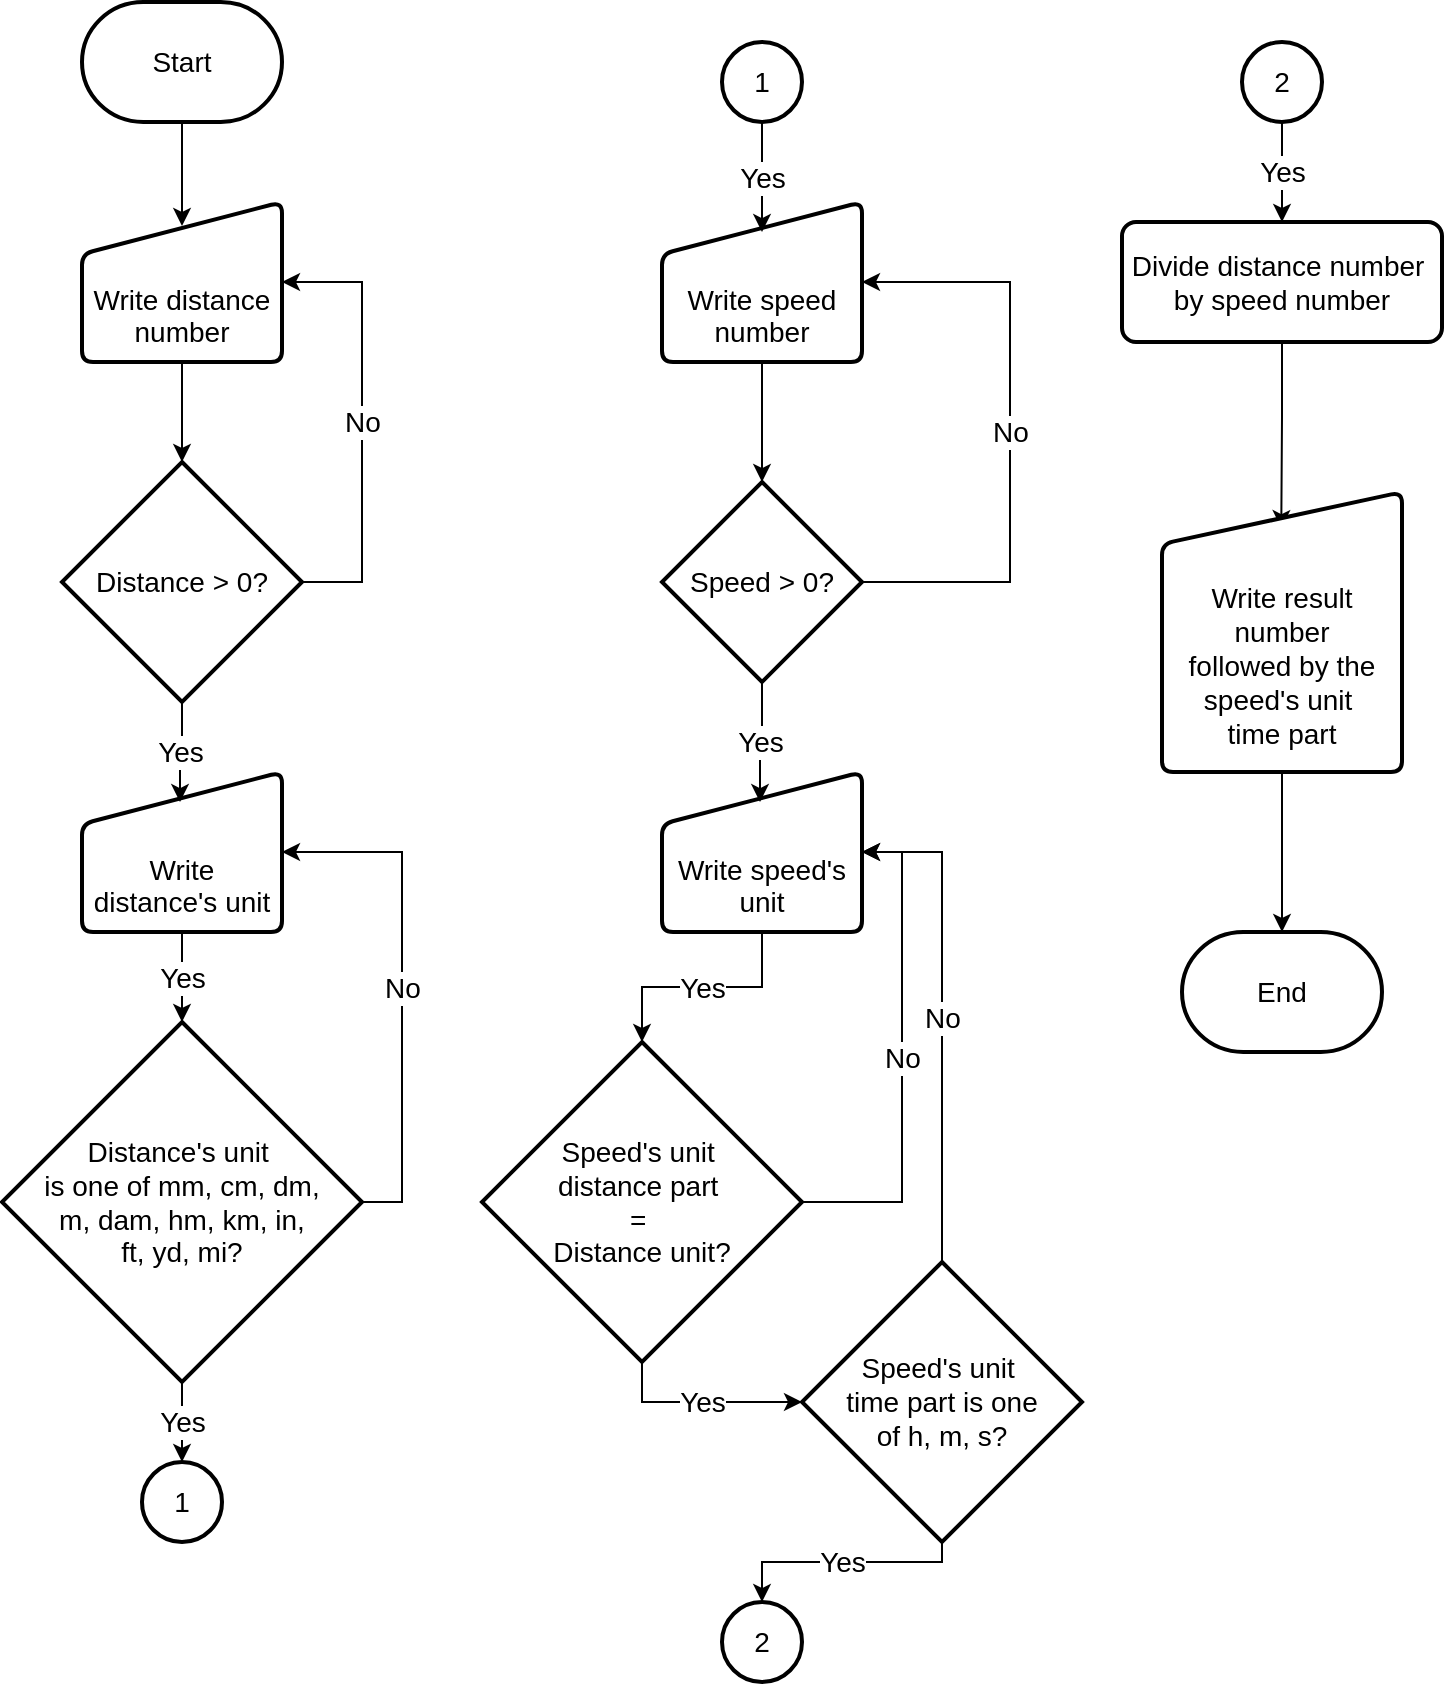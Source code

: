<mxfile version="24.8.4">
  <diagram name="Página-1" id="55ItQyAqCMN41FfydaCx">
    <mxGraphModel dx="441" dy="877" grid="1" gridSize="10" guides="1" tooltips="1" connect="1" arrows="1" fold="1" page="1" pageScale="1" pageWidth="827" pageHeight="1169" math="0" shadow="0">
      <root>
        <mxCell id="0" />
        <mxCell id="1" parent="0" />
        <mxCell id="TQz6KtkameOzr9aK55Y5-1" value="Start" style="strokeWidth=2;html=1;shape=mxgraph.flowchart.terminator;whiteSpace=wrap;fontSize=14;" vertex="1" parent="1">
          <mxGeometry x="60" y="120" width="100" height="60" as="geometry" />
        </mxCell>
        <mxCell id="TQz6KtkameOzr9aK55Y5-4" value="No" style="edgeStyle=orthogonalEdgeStyle;rounded=0;orthogonalLoop=1;jettySize=auto;html=1;exitX=1;exitY=0.5;exitDx=0;exitDy=0;exitPerimeter=0;entryX=1;entryY=0.5;entryDx=0;entryDy=0;fontSize=14;" edge="1" parent="1" source="TQz6KtkameOzr9aK55Y5-2" target="TQz6KtkameOzr9aK55Y5-3">
          <mxGeometry relative="1" as="geometry">
            <mxPoint x="250" y="270" as="targetPoint" />
            <Array as="points">
              <mxPoint x="200" y="410" />
              <mxPoint x="200" y="260" />
            </Array>
          </mxGeometry>
        </mxCell>
        <mxCell id="TQz6KtkameOzr9aK55Y5-2" value="Distance &amp;gt; 0?" style="strokeWidth=2;html=1;shape=mxgraph.flowchart.decision;whiteSpace=wrap;fontSize=14;" vertex="1" parent="1">
          <mxGeometry x="50" y="350" width="120" height="120" as="geometry" />
        </mxCell>
        <mxCell id="TQz6KtkameOzr9aK55Y5-3" value="&lt;div style=&quot;font-size: 14px;&quot;&gt;&lt;span style=&quot;background-color: initial; font-size: 14px;&quot;&gt;&lt;br style=&quot;font-size: 14px;&quot;&gt;&lt;/span&gt;&lt;/div&gt;&lt;div style=&quot;font-size: 14px;&quot;&gt;&lt;span style=&quot;background-color: initial; font-size: 14px;&quot;&gt;&lt;br style=&quot;font-size: 14px;&quot;&gt;&lt;/span&gt;&lt;/div&gt;&lt;div style=&quot;font-size: 14px;&quot;&gt;&lt;span style=&quot;background-color: initial; font-size: 14px;&quot;&gt;Write distance number&lt;/span&gt;&lt;/div&gt;" style="html=1;strokeWidth=2;shape=manualInput;whiteSpace=wrap;rounded=1;size=26;arcSize=11;fontSize=14;" vertex="1" parent="1">
          <mxGeometry x="60" y="220" width="100" height="80" as="geometry" />
        </mxCell>
        <mxCell id="TQz6KtkameOzr9aK55Y5-5" style="edgeStyle=orthogonalEdgeStyle;rounded=0;orthogonalLoop=1;jettySize=auto;html=1;entryX=0.5;entryY=0;entryDx=0;entryDy=0;entryPerimeter=0;fontSize=14;" edge="1" parent="1" source="TQz6KtkameOzr9aK55Y5-3" target="TQz6KtkameOzr9aK55Y5-2">
          <mxGeometry relative="1" as="geometry" />
        </mxCell>
        <mxCell id="TQz6KtkameOzr9aK55Y5-6" style="edgeStyle=orthogonalEdgeStyle;rounded=0;orthogonalLoop=1;jettySize=auto;html=1;exitX=0.5;exitY=1;exitDx=0;exitDy=0;exitPerimeter=0;entryX=0.5;entryY=0.15;entryDx=0;entryDy=0;entryPerimeter=0;fontSize=14;" edge="1" parent="1" source="TQz6KtkameOzr9aK55Y5-1" target="TQz6KtkameOzr9aK55Y5-3">
          <mxGeometry relative="1" as="geometry" />
        </mxCell>
        <mxCell id="TQz6KtkameOzr9aK55Y5-7" value="&lt;div style=&quot;font-size: 14px;&quot;&gt;&lt;span style=&quot;background-color: initial; font-size: 14px;&quot;&gt;&lt;br style=&quot;font-size: 14px;&quot;&gt;&lt;/span&gt;&lt;/div&gt;&lt;div style=&quot;font-size: 14px;&quot;&gt;&lt;span style=&quot;background-color: initial; font-size: 14px;&quot;&gt;&lt;br style=&quot;font-size: 14px;&quot;&gt;&lt;/span&gt;&lt;/div&gt;&lt;div style=&quot;font-size: 14px;&quot;&gt;&lt;span style=&quot;background-color: initial; font-size: 14px;&quot;&gt;Write distance&#39;s unit&lt;/span&gt;&lt;/div&gt;" style="html=1;strokeWidth=2;shape=manualInput;whiteSpace=wrap;rounded=1;size=26;arcSize=11;fontSize=14;" vertex="1" parent="1">
          <mxGeometry x="60" y="505" width="100" height="80" as="geometry" />
        </mxCell>
        <mxCell id="TQz6KtkameOzr9aK55Y5-8" value="Yes" style="edgeStyle=orthogonalEdgeStyle;rounded=0;orthogonalLoop=1;jettySize=auto;html=1;exitX=0.5;exitY=1;exitDx=0;exitDy=0;exitPerimeter=0;entryX=0.49;entryY=0.188;entryDx=0;entryDy=0;entryPerimeter=0;fontSize=14;" edge="1" parent="1" source="TQz6KtkameOzr9aK55Y5-2" target="TQz6KtkameOzr9aK55Y5-7">
          <mxGeometry relative="1" as="geometry" />
        </mxCell>
        <mxCell id="TQz6KtkameOzr9aK55Y5-12" value="No" style="edgeStyle=orthogonalEdgeStyle;rounded=0;orthogonalLoop=1;jettySize=auto;html=1;entryX=1;entryY=0.5;entryDx=0;entryDy=0;exitX=1;exitY=0.5;exitDx=0;exitDy=0;exitPerimeter=0;fontSize=14;" edge="1" parent="1" source="TQz6KtkameOzr9aK55Y5-9" target="TQz6KtkameOzr9aK55Y5-7">
          <mxGeometry relative="1" as="geometry" />
        </mxCell>
        <mxCell id="TQz6KtkameOzr9aK55Y5-23" value="Yes" style="edgeStyle=orthogonalEdgeStyle;rounded=0;orthogonalLoop=1;jettySize=auto;html=1;fontSize=14;" edge="1" parent="1" source="TQz6KtkameOzr9aK55Y5-9" target="TQz6KtkameOzr9aK55Y5-22">
          <mxGeometry relative="1" as="geometry" />
        </mxCell>
        <mxCell id="TQz6KtkameOzr9aK55Y5-9" value="Distance&#39;s unit&amp;nbsp;&lt;div style=&quot;font-size: 14px;&quot;&gt;is one of&amp;nbsp;&lt;span style=&quot;background-color: initial; font-size: 14px;&quot;&gt;mm, cm,&amp;nbsp;&lt;/span&gt;&lt;span style=&quot;background-color: initial; font-size: 14px;&quot;&gt;dm,&lt;/span&gt;&lt;/div&gt;&lt;div style=&quot;font-size: 14px;&quot;&gt;&lt;span style=&quot;background-color: initial; font-size: 14px;&quot;&gt;m, dam, hm, km, in,&lt;/span&gt;&lt;/div&gt;&lt;div style=&quot;font-size: 14px;&quot;&gt;&lt;span style=&quot;background-color: initial; font-size: 14px;&quot;&gt;ft, yd, mi?&lt;/span&gt;&lt;/div&gt;" style="strokeWidth=2;html=1;shape=mxgraph.flowchart.decision;whiteSpace=wrap;fontSize=14;" vertex="1" parent="1">
          <mxGeometry x="20" y="630" width="180" height="180" as="geometry" />
        </mxCell>
        <mxCell id="TQz6KtkameOzr9aK55Y5-11" value="Yes" style="edgeStyle=orthogonalEdgeStyle;rounded=0;orthogonalLoop=1;jettySize=auto;html=1;entryX=0.5;entryY=0;entryDx=0;entryDy=0;entryPerimeter=0;fontSize=14;" edge="1" parent="1" source="TQz6KtkameOzr9aK55Y5-7" target="TQz6KtkameOzr9aK55Y5-9">
          <mxGeometry relative="1" as="geometry" />
        </mxCell>
        <mxCell id="TQz6KtkameOzr9aK55Y5-13" value="No" style="edgeStyle=orthogonalEdgeStyle;rounded=0;orthogonalLoop=1;jettySize=auto;html=1;exitX=1;exitY=0.5;exitDx=0;exitDy=0;exitPerimeter=0;entryX=1;entryY=0.5;entryDx=0;entryDy=0;fontSize=14;" edge="1" parent="1" source="TQz6KtkameOzr9aK55Y5-14" target="TQz6KtkameOzr9aK55Y5-15">
          <mxGeometry relative="1" as="geometry">
            <mxPoint x="574" y="270" as="targetPoint" />
            <Array as="points">
              <mxPoint x="524" y="410" />
              <mxPoint x="524" y="260" />
            </Array>
          </mxGeometry>
        </mxCell>
        <mxCell id="TQz6KtkameOzr9aK55Y5-14" value="Speed &amp;gt; 0?" style="strokeWidth=2;html=1;shape=mxgraph.flowchart.decision;whiteSpace=wrap;fontSize=14;" vertex="1" parent="1">
          <mxGeometry x="350" y="360" width="100" height="100" as="geometry" />
        </mxCell>
        <mxCell id="TQz6KtkameOzr9aK55Y5-15" value="&lt;div style=&quot;font-size: 14px;&quot;&gt;&lt;span style=&quot;background-color: initial; font-size: 14px;&quot;&gt;&lt;br style=&quot;font-size: 14px;&quot;&gt;&lt;/span&gt;&lt;/div&gt;&lt;div style=&quot;font-size: 14px;&quot;&gt;&lt;span style=&quot;background-color: initial; font-size: 14px;&quot;&gt;&lt;br style=&quot;font-size: 14px;&quot;&gt;&lt;/span&gt;&lt;/div&gt;&lt;div style=&quot;font-size: 14px;&quot;&gt;&lt;span style=&quot;background-color: initial; font-size: 14px;&quot;&gt;Write speed number&lt;/span&gt;&lt;/div&gt;" style="html=1;strokeWidth=2;shape=manualInput;whiteSpace=wrap;rounded=1;size=26;arcSize=11;fontSize=14;" vertex="1" parent="1">
          <mxGeometry x="350" y="220" width="100" height="80" as="geometry" />
        </mxCell>
        <mxCell id="TQz6KtkameOzr9aK55Y5-16" style="edgeStyle=orthogonalEdgeStyle;rounded=0;orthogonalLoop=1;jettySize=auto;html=1;entryX=0.5;entryY=0;entryDx=0;entryDy=0;entryPerimeter=0;fontSize=14;" edge="1" parent="1" source="TQz6KtkameOzr9aK55Y5-15" target="TQz6KtkameOzr9aK55Y5-14">
          <mxGeometry relative="1" as="geometry" />
        </mxCell>
        <mxCell id="TQz6KtkameOzr9aK55Y5-17" value="&lt;div style=&quot;font-size: 14px;&quot;&gt;&lt;span style=&quot;background-color: initial; font-size: 14px;&quot;&gt;&lt;br style=&quot;font-size: 14px;&quot;&gt;&lt;/span&gt;&lt;/div&gt;&lt;div style=&quot;font-size: 14px;&quot;&gt;&lt;span style=&quot;background-color: initial; font-size: 14px;&quot;&gt;&lt;br style=&quot;font-size: 14px;&quot;&gt;&lt;/span&gt;&lt;/div&gt;&lt;div style=&quot;font-size: 14px;&quot;&gt;&lt;span style=&quot;background-color: initial; font-size: 14px;&quot;&gt;Write speed&#39;s unit&lt;/span&gt;&lt;/div&gt;" style="html=1;strokeWidth=2;shape=manualInput;whiteSpace=wrap;rounded=1;size=26;arcSize=11;fontSize=14;" vertex="1" parent="1">
          <mxGeometry x="350" y="505" width="100" height="80" as="geometry" />
        </mxCell>
        <mxCell id="TQz6KtkameOzr9aK55Y5-18" value="Yes" style="edgeStyle=orthogonalEdgeStyle;rounded=0;orthogonalLoop=1;jettySize=auto;html=1;exitX=0.5;exitY=1;exitDx=0;exitDy=0;exitPerimeter=0;entryX=0.49;entryY=0.188;entryDx=0;entryDy=0;entryPerimeter=0;fontSize=14;" edge="1" parent="1" source="TQz6KtkameOzr9aK55Y5-14" target="TQz6KtkameOzr9aK55Y5-17">
          <mxGeometry relative="1" as="geometry" />
        </mxCell>
        <mxCell id="TQz6KtkameOzr9aK55Y5-44" value="No" style="edgeStyle=orthogonalEdgeStyle;rounded=0;orthogonalLoop=1;jettySize=auto;html=1;entryX=1;entryY=0.5;entryDx=0;entryDy=0;exitX=1;exitY=0.5;exitDx=0;exitDy=0;exitPerimeter=0;fontSize=14;" edge="1" parent="1" source="TQz6KtkameOzr9aK55Y5-20" target="TQz6KtkameOzr9aK55Y5-17">
          <mxGeometry relative="1" as="geometry" />
        </mxCell>
        <mxCell id="TQz6KtkameOzr9aK55Y5-20" value="Speed&#39;s unit&amp;nbsp;&lt;div style=&quot;font-size: 14px;&quot;&gt;distance&amp;nbsp;&lt;span style=&quot;background-color: initial; font-size: 14px;&quot;&gt;part&amp;nbsp;&lt;/span&gt;&lt;/div&gt;&lt;div style=&quot;font-size: 14px;&quot;&gt;&lt;span style=&quot;background-color: initial; font-size: 14px;&quot;&gt;=&amp;nbsp;&lt;/span&gt;&lt;/div&gt;&lt;div style=&quot;font-size: 14px;&quot;&gt;&lt;span style=&quot;background-color: initial; font-size: 14px;&quot;&gt;Distance unit&lt;/span&gt;&lt;span style=&quot;background-color: initial; font-size: 14px;&quot;&gt;?&lt;/span&gt;&lt;/div&gt;" style="strokeWidth=2;html=1;shape=mxgraph.flowchart.decision;whiteSpace=wrap;fontSize=14;" vertex="1" parent="1">
          <mxGeometry x="260" y="640" width="160" height="160" as="geometry" />
        </mxCell>
        <mxCell id="TQz6KtkameOzr9aK55Y5-22" value="1" style="ellipse;whiteSpace=wrap;html=1;strokeWidth=2;fontSize=14;" vertex="1" parent="1">
          <mxGeometry x="90" y="850" width="40" height="40" as="geometry" />
        </mxCell>
        <mxCell id="TQz6KtkameOzr9aK55Y5-24" value="1" style="ellipse;whiteSpace=wrap;html=1;strokeWidth=2;fontSize=14;" vertex="1" parent="1">
          <mxGeometry x="380" y="140" width="40" height="40" as="geometry" />
        </mxCell>
        <mxCell id="TQz6KtkameOzr9aK55Y5-25" value="Yes" style="edgeStyle=orthogonalEdgeStyle;rounded=0;orthogonalLoop=1;jettySize=auto;html=1;exitX=0.5;exitY=1;exitDx=0;exitDy=0;entryX=0.5;entryY=0.188;entryDx=0;entryDy=0;entryPerimeter=0;fontSize=14;" edge="1" parent="1" source="TQz6KtkameOzr9aK55Y5-24" target="TQz6KtkameOzr9aK55Y5-15">
          <mxGeometry relative="1" as="geometry" />
        </mxCell>
        <mxCell id="TQz6KtkameOzr9aK55Y5-26" value="2" style="ellipse;whiteSpace=wrap;html=1;strokeWidth=2;fontSize=14;" vertex="1" parent="1">
          <mxGeometry x="380" y="920" width="40" height="40" as="geometry" />
        </mxCell>
        <mxCell id="TQz6KtkameOzr9aK55Y5-38" value="Yes" style="edgeStyle=orthogonalEdgeStyle;rounded=0;orthogonalLoop=1;jettySize=auto;html=1;exitX=0.5;exitY=1;exitDx=0;exitDy=0;exitPerimeter=0;entryX=0.5;entryY=0;entryDx=0;entryDy=0;fontSize=14;" edge="1" parent="1" source="TQz6KtkameOzr9aK55Y5-28" target="TQz6KtkameOzr9aK55Y5-26">
          <mxGeometry relative="1" as="geometry">
            <Array as="points">
              <mxPoint x="490" y="900" />
              <mxPoint x="400" y="900" />
            </Array>
          </mxGeometry>
        </mxCell>
        <mxCell id="TQz6KtkameOzr9aK55Y5-39" value="No" style="edgeStyle=orthogonalEdgeStyle;rounded=0;orthogonalLoop=1;jettySize=auto;html=1;exitX=0.5;exitY=0;exitDx=0;exitDy=0;exitPerimeter=0;entryX=1;entryY=0.5;entryDx=0;entryDy=0;fontSize=14;" edge="1" parent="1" source="TQz6KtkameOzr9aK55Y5-28" target="TQz6KtkameOzr9aK55Y5-17">
          <mxGeometry relative="1" as="geometry" />
        </mxCell>
        <mxCell id="TQz6KtkameOzr9aK55Y5-28" value="Speed&#39;s unit&amp;nbsp;&lt;div style=&quot;font-size: 14px;&quot;&gt;time&amp;nbsp;&lt;span style=&quot;background-color: initial; font-size: 14px;&quot;&gt;part&amp;nbsp;&lt;/span&gt;&lt;span style=&quot;background-color: initial; font-size: 14px;&quot;&gt;is one&lt;/span&gt;&lt;/div&gt;&lt;div style=&quot;font-size: 14px;&quot;&gt;&lt;span style=&quot;background-color: initial; font-size: 14px;&quot;&gt;of h, m, s&lt;/span&gt;&lt;span style=&quot;background-color: initial; font-size: 14px;&quot;&gt;?&lt;/span&gt;&lt;/div&gt;" style="strokeWidth=2;html=1;shape=mxgraph.flowchart.decision;whiteSpace=wrap;fontSize=14;" vertex="1" parent="1">
          <mxGeometry x="420" y="750" width="140" height="140" as="geometry" />
        </mxCell>
        <mxCell id="TQz6KtkameOzr9aK55Y5-46" value="Yes" style="edgeStyle=orthogonalEdgeStyle;rounded=0;orthogonalLoop=1;jettySize=auto;html=1;entryX=0.5;entryY=0;entryDx=0;entryDy=0;fontSize=14;" edge="1" parent="1" source="TQz6KtkameOzr9aK55Y5-29" target="TQz6KtkameOzr9aK55Y5-45">
          <mxGeometry relative="1" as="geometry" />
        </mxCell>
        <mxCell id="TQz6KtkameOzr9aK55Y5-29" value="2" style="ellipse;whiteSpace=wrap;html=1;strokeWidth=2;fontSize=14;" vertex="1" parent="1">
          <mxGeometry x="640" y="140" width="40" height="40" as="geometry" />
        </mxCell>
        <mxCell id="TQz6KtkameOzr9aK55Y5-41" value="Yes" style="edgeStyle=orthogonalEdgeStyle;rounded=0;orthogonalLoop=1;jettySize=auto;html=1;entryX=0.5;entryY=0;entryDx=0;entryDy=0;entryPerimeter=0;fontSize=14;" edge="1" parent="1" source="TQz6KtkameOzr9aK55Y5-17" target="TQz6KtkameOzr9aK55Y5-20">
          <mxGeometry relative="1" as="geometry" />
        </mxCell>
        <mxCell id="TQz6KtkameOzr9aK55Y5-43" value="Yes" style="edgeStyle=orthogonalEdgeStyle;rounded=0;orthogonalLoop=1;jettySize=auto;html=1;entryX=0;entryY=0.5;entryDx=0;entryDy=0;entryPerimeter=0;fontSize=14;" edge="1" parent="1" source="TQz6KtkameOzr9aK55Y5-20" target="TQz6KtkameOzr9aK55Y5-28">
          <mxGeometry relative="1" as="geometry" />
        </mxCell>
        <mxCell id="TQz6KtkameOzr9aK55Y5-50" value="" style="edgeStyle=orthogonalEdgeStyle;rounded=0;orthogonalLoop=1;jettySize=auto;html=1;entryX=0.497;entryY=0.129;entryDx=0;entryDy=0;entryPerimeter=0;fontSize=14;" edge="1" parent="1" source="TQz6KtkameOzr9aK55Y5-45" target="TQz6KtkameOzr9aK55Y5-52">
          <mxGeometry relative="1" as="geometry">
            <mxPoint x="660" y="370" as="targetPoint" />
          </mxGeometry>
        </mxCell>
        <mxCell id="TQz6KtkameOzr9aK55Y5-45" value="Divide distance number&amp;nbsp;&lt;div style=&quot;font-size: 14px;&quot;&gt;by speed number&lt;/div&gt;" style="rounded=1;whiteSpace=wrap;html=1;absoluteArcSize=1;arcSize=14;strokeWidth=2;fontSize=14;" vertex="1" parent="1">
          <mxGeometry x="580" y="230" width="160" height="60" as="geometry" />
        </mxCell>
        <mxCell id="TQz6KtkameOzr9aK55Y5-52" value="&lt;div style=&quot;font-size: 14px;&quot;&gt;&lt;span style=&quot;background-color: initial; font-size: 14px;&quot;&gt;&lt;br style=&quot;font-size: 14px;&quot;&gt;&lt;/span&gt;&lt;/div&gt;&lt;div style=&quot;font-size: 14px;&quot;&gt;&lt;span style=&quot;background-color: initial; font-size: 14px;&quot;&gt;&lt;br style=&quot;font-size: 14px;&quot;&gt;&lt;/span&gt;&lt;/div&gt;&lt;div style=&quot;font-size: 14px;&quot;&gt;&lt;span style=&quot;background-color: initial; font-size: 14px;&quot;&gt;Write result number&lt;/span&gt;&lt;/div&gt;&lt;div style=&quot;font-size: 14px;&quot;&gt;&lt;span style=&quot;background-color: initial; font-size: 14px;&quot;&gt;followed by the speed&#39;s unit&amp;nbsp;&lt;/span&gt;&lt;/div&gt;&lt;div style=&quot;font-size: 14px;&quot;&gt;&lt;span style=&quot;background-color: initial; font-size: 14px;&quot;&gt;time part&lt;/span&gt;&lt;/div&gt;" style="html=1;strokeWidth=2;shape=manualInput;whiteSpace=wrap;rounded=1;size=26;arcSize=11;fontSize=14;" vertex="1" parent="1">
          <mxGeometry x="600" y="365" width="120" height="140" as="geometry" />
        </mxCell>
        <mxCell id="TQz6KtkameOzr9aK55Y5-53" value="End" style="strokeWidth=2;html=1;shape=mxgraph.flowchart.terminator;whiteSpace=wrap;fontSize=14;" vertex="1" parent="1">
          <mxGeometry x="610" y="585" width="100" height="60" as="geometry" />
        </mxCell>
        <mxCell id="TQz6KtkameOzr9aK55Y5-54" style="edgeStyle=orthogonalEdgeStyle;rounded=0;orthogonalLoop=1;jettySize=auto;html=1;entryX=0.5;entryY=0;entryDx=0;entryDy=0;entryPerimeter=0;fontSize=14;" edge="1" parent="1" source="TQz6KtkameOzr9aK55Y5-52" target="TQz6KtkameOzr9aK55Y5-53">
          <mxGeometry relative="1" as="geometry" />
        </mxCell>
      </root>
    </mxGraphModel>
  </diagram>
</mxfile>
